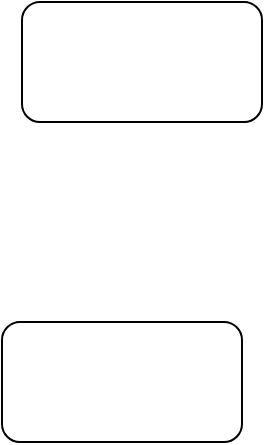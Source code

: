 <mxfile version="24.4.8" type="github">
  <diagram name="第 1 页" id="vHMpGDzcg0GjZ-UH08x7">
    <mxGraphModel dx="977" dy="607" grid="1" gridSize="10" guides="1" tooltips="1" connect="1" arrows="1" fold="1" page="1" pageScale="1" pageWidth="827" pageHeight="1169" math="0" shadow="0">
      <root>
        <mxCell id="0" />
        <mxCell id="1" parent="0" />
        <mxCell id="wvD7p0RgV8ffUEmXTeCZ-1" value="" style="rounded=1;whiteSpace=wrap;html=1;" parent="1" vertex="1">
          <mxGeometry x="130" y="120" width="120" height="60" as="geometry" />
        </mxCell>
        <mxCell id="wvD7p0RgV8ffUEmXTeCZ-4" value="" style="rounded=1;whiteSpace=wrap;html=1;" parent="1" vertex="1">
          <mxGeometry x="120" y="280" width="120" height="60" as="geometry" />
        </mxCell>
      </root>
    </mxGraphModel>
  </diagram>
</mxfile>

